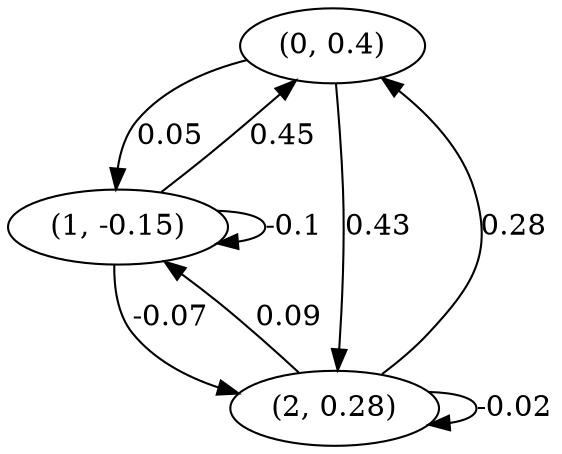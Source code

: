 digraph {
    0 [ label = "(0, 0.4)" ]
    1 [ label = "(1, -0.15)" ]
    2 [ label = "(2, 0.28)" ]
    1 -> 1 [ label = "-0.1" ]
    2 -> 2 [ label = "-0.02" ]
    1 -> 0 [ label = "0.45" ]
    2 -> 0 [ label = "0.28" ]
    0 -> 1 [ label = "0.05" ]
    2 -> 1 [ label = "0.09" ]
    0 -> 2 [ label = "0.43" ]
    1 -> 2 [ label = "-0.07" ]
}

